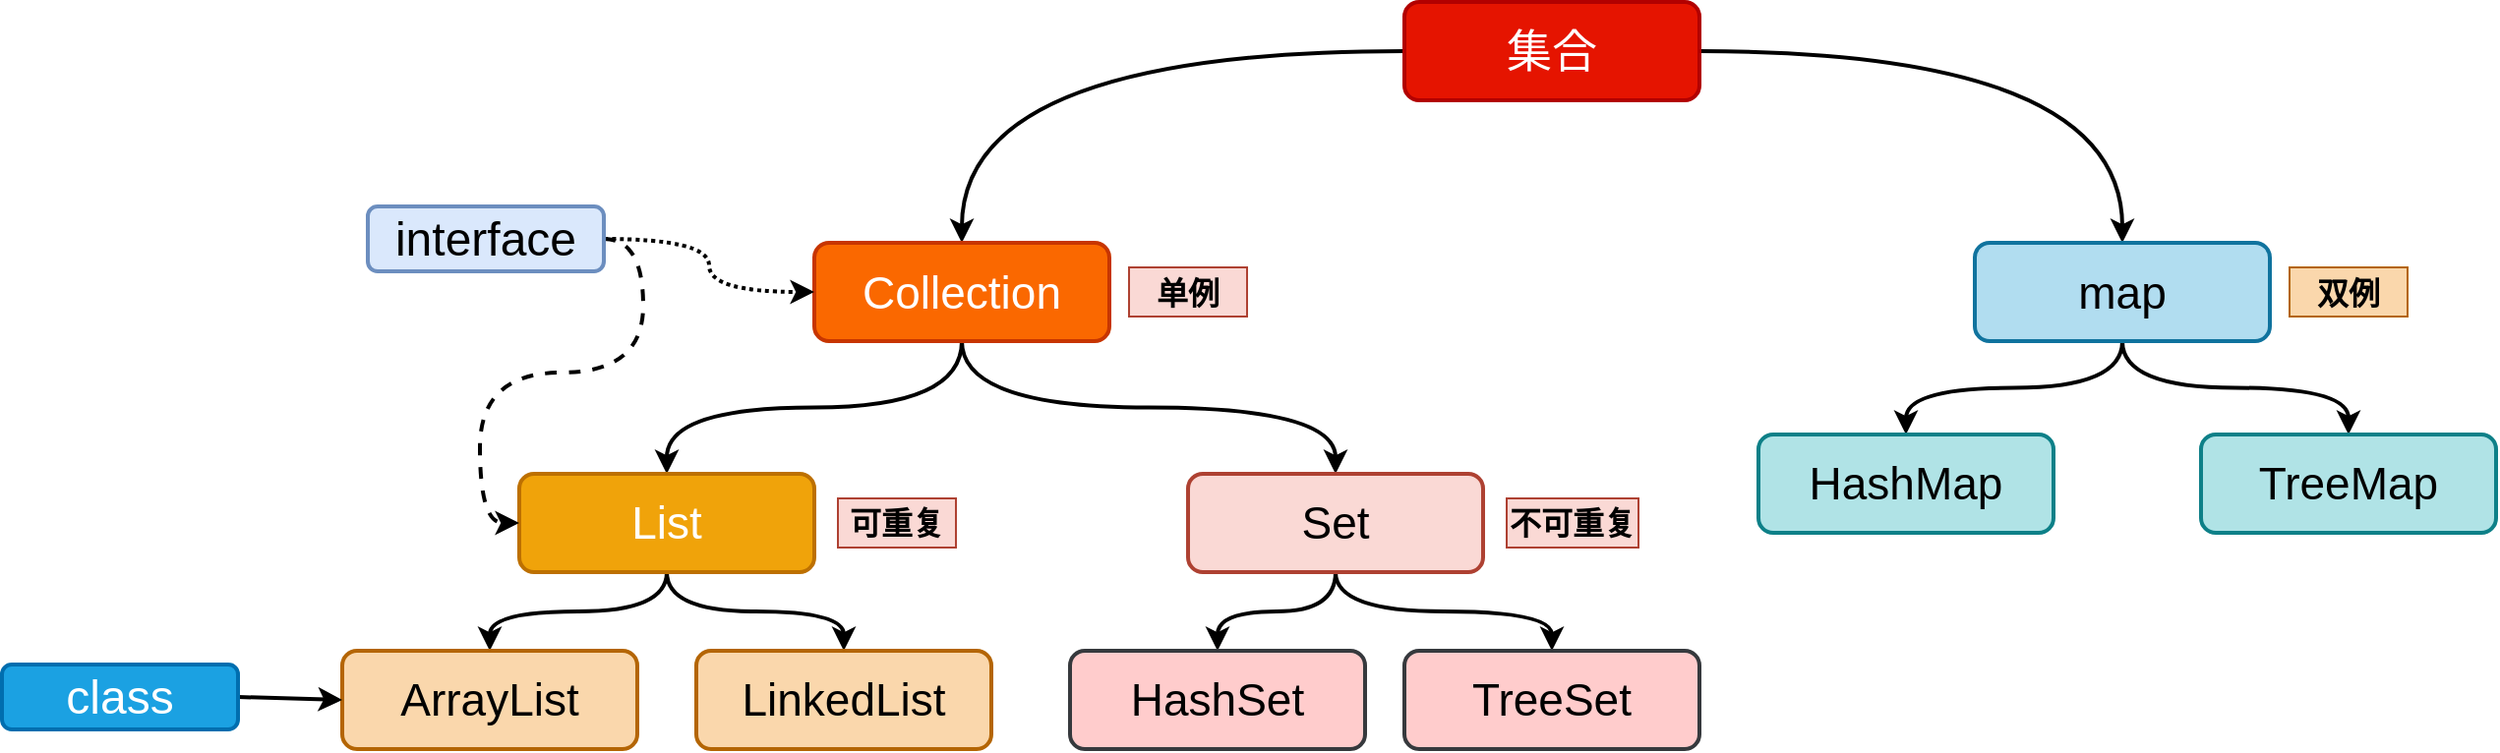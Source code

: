 <mxfile version="13.9.9" type="device"><diagram id="2GGol6xe818DFMdHVkJY" name="第 1 页"><mxGraphModel dx="1718" dy="839" grid="0" gridSize="10" guides="1" tooltips="1" connect="1" arrows="1" fold="1" page="0" pageScale="1" pageWidth="1200" pageHeight="1920" math="0" shadow="0"><root><mxCell id="0"/><mxCell id="1" parent="0"/><mxCell id="Jb2xIHP_T2XXy-NFmXbd-4" style="edgeStyle=orthogonalEdgeStyle;rounded=0;orthogonalLoop=1;jettySize=auto;html=1;exitX=0;exitY=0.5;exitDx=0;exitDy=0;entryX=0.5;entryY=0;entryDx=0;entryDy=0;curved=1;strokeWidth=2;" parent="1" source="Jb2xIHP_T2XXy-NFmXbd-1" target="Jb2xIHP_T2XXy-NFmXbd-2" edge="1"><mxGeometry relative="1" as="geometry"/></mxCell><mxCell id="Jb2xIHP_T2XXy-NFmXbd-5" style="edgeStyle=orthogonalEdgeStyle;rounded=0;orthogonalLoop=1;jettySize=auto;html=1;exitX=1;exitY=0.5;exitDx=0;exitDy=0;entryX=0.5;entryY=0;entryDx=0;entryDy=0;curved=1;strokeWidth=2;" parent="1" source="Jb2xIHP_T2XXy-NFmXbd-1" target="Jb2xIHP_T2XXy-NFmXbd-3" edge="1"><mxGeometry relative="1" as="geometry"/></mxCell><mxCell id="Jb2xIHP_T2XXy-NFmXbd-1" value="&lt;font style=&quot;font-size: 23px&quot;&gt;集合&lt;/font&gt;" style="rounded=1;whiteSpace=wrap;html=1;strokeWidth=2;fillColor=#e51400;strokeColor=#B20000;fontColor=#ffffff;" parent="1" vertex="1"><mxGeometry x="500" y="160" width="150" height="50" as="geometry"/></mxCell><mxCell id="Jb2xIHP_T2XXy-NFmXbd-10" style="edgeStyle=orthogonalEdgeStyle;curved=1;rounded=0;orthogonalLoop=1;jettySize=auto;html=1;exitX=0.5;exitY=1;exitDx=0;exitDy=0;entryX=0.5;entryY=0;entryDx=0;entryDy=0;strokeWidth=2;" parent="1" source="Jb2xIHP_T2XXy-NFmXbd-2" target="Jb2xIHP_T2XXy-NFmXbd-8" edge="1"><mxGeometry relative="1" as="geometry"/></mxCell><mxCell id="Jb2xIHP_T2XXy-NFmXbd-11" style="edgeStyle=orthogonalEdgeStyle;curved=1;rounded=0;orthogonalLoop=1;jettySize=auto;html=1;exitX=0.5;exitY=1;exitDx=0;exitDy=0;entryX=0.5;entryY=0;entryDx=0;entryDy=0;strokeWidth=2;" parent="1" source="Jb2xIHP_T2XXy-NFmXbd-2" target="Jb2xIHP_T2XXy-NFmXbd-9" edge="1"><mxGeometry relative="1" as="geometry"/></mxCell><UserObject label="&lt;font style=&quot;font-size: 23px&quot;&gt;Collection&lt;/font&gt;" link="https://cdcome.oss-cn-chengdu.aliyuncs.com/javaStudy/base/api1/images/javaCollection.pdf" id="Jb2xIHP_T2XXy-NFmXbd-2"><mxCell style="rounded=1;whiteSpace=wrap;html=1;strokeWidth=2;fillColor=#fa6800;strokeColor=#C73500;fontColor=#ffffff;" parent="1" vertex="1"><mxGeometry x="200" y="282.5" width="150" height="50" as="geometry"/></mxCell></UserObject><mxCell id="Jb2xIHP_T2XXy-NFmXbd-23" style="edgeStyle=orthogonalEdgeStyle;curved=1;rounded=0;orthogonalLoop=1;jettySize=auto;html=1;exitX=0.5;exitY=1;exitDx=0;exitDy=0;strokeWidth=2;" parent="1" source="Jb2xIHP_T2XXy-NFmXbd-3" target="Jb2xIHP_T2XXy-NFmXbd-21" edge="1"><mxGeometry relative="1" as="geometry"/></mxCell><mxCell id="Jb2xIHP_T2XXy-NFmXbd-24" style="edgeStyle=orthogonalEdgeStyle;curved=1;rounded=0;orthogonalLoop=1;jettySize=auto;html=1;exitX=0.5;exitY=1;exitDx=0;exitDy=0;entryX=0.5;entryY=0;entryDx=0;entryDy=0;strokeWidth=2;" parent="1" source="Jb2xIHP_T2XXy-NFmXbd-3" target="Jb2xIHP_T2XXy-NFmXbd-22" edge="1"><mxGeometry relative="1" as="geometry"/></mxCell><mxCell id="Jb2xIHP_T2XXy-NFmXbd-3" value="&lt;font style=&quot;font-size: 23px&quot;&gt;map&lt;/font&gt;" style="rounded=1;whiteSpace=wrap;html=1;strokeWidth=2;fillColor=#b1ddf0;strokeColor=#10739e;" parent="1" vertex="1"><mxGeometry x="790" y="282.5" width="150" height="50" as="geometry"/></mxCell><mxCell id="Jb2xIHP_T2XXy-NFmXbd-6" value="&lt;font style=&quot;font-size: 16px&quot;&gt;&lt;b&gt;单例&lt;/b&gt;&lt;/font&gt;" style="text;html=1;strokeColor=#ae4132;fillColor=#fad9d5;align=center;verticalAlign=middle;whiteSpace=wrap;rounded=0;" parent="1" vertex="1"><mxGeometry x="360" y="295" width="60" height="25" as="geometry"/></mxCell><mxCell id="Jb2xIHP_T2XXy-NFmXbd-7" value="&lt;font style=&quot;font-size: 16px&quot;&gt;&lt;b&gt;双例&lt;/b&gt;&lt;/font&gt;" style="text;html=1;strokeColor=#b46504;fillColor=#fad7ac;align=center;verticalAlign=middle;whiteSpace=wrap;rounded=0;" parent="1" vertex="1"><mxGeometry x="950" y="295" width="60" height="25" as="geometry"/></mxCell><mxCell id="Jb2xIHP_T2XXy-NFmXbd-14" style="edgeStyle=orthogonalEdgeStyle;curved=1;rounded=0;orthogonalLoop=1;jettySize=auto;html=1;exitX=0.5;exitY=1;exitDx=0;exitDy=0;entryX=0.5;entryY=0;entryDx=0;entryDy=0;strokeWidth=2;" parent="1" source="Jb2xIHP_T2XXy-NFmXbd-8" target="Jb2xIHP_T2XXy-NFmXbd-12" edge="1"><mxGeometry relative="1" as="geometry"/></mxCell><mxCell id="Jb2xIHP_T2XXy-NFmXbd-15" style="edgeStyle=orthogonalEdgeStyle;curved=1;rounded=0;orthogonalLoop=1;jettySize=auto;html=1;exitX=0.5;exitY=1;exitDx=0;exitDy=0;entryX=0.5;entryY=0;entryDx=0;entryDy=0;strokeWidth=2;" parent="1" source="Jb2xIHP_T2XXy-NFmXbd-8" target="Jb2xIHP_T2XXy-NFmXbd-13" edge="1"><mxGeometry relative="1" as="geometry"/></mxCell><mxCell id="Jb2xIHP_T2XXy-NFmXbd-8" value="&lt;font style=&quot;font-size: 23px&quot;&gt;List&lt;/font&gt;" style="rounded=1;whiteSpace=wrap;html=1;strokeWidth=2;fillColor=#f0a30a;strokeColor=#BD7000;fontColor=#ffffff;" parent="1" vertex="1"><mxGeometry x="50" y="400" width="150" height="50" as="geometry"/></mxCell><mxCell id="Jb2xIHP_T2XXy-NFmXbd-18" style="edgeStyle=orthogonalEdgeStyle;curved=1;rounded=0;orthogonalLoop=1;jettySize=auto;html=1;exitX=0.5;exitY=1;exitDx=0;exitDy=0;entryX=0.5;entryY=0;entryDx=0;entryDy=0;strokeWidth=2;" parent="1" source="Jb2xIHP_T2XXy-NFmXbd-9" target="Jb2xIHP_T2XXy-NFmXbd-16" edge="1"><mxGeometry relative="1" as="geometry"/></mxCell><mxCell id="Jb2xIHP_T2XXy-NFmXbd-19" style="edgeStyle=orthogonalEdgeStyle;curved=1;rounded=0;orthogonalLoop=1;jettySize=auto;html=1;exitX=0.5;exitY=1;exitDx=0;exitDy=0;strokeWidth=2;" parent="1" source="Jb2xIHP_T2XXy-NFmXbd-9" target="Jb2xIHP_T2XXy-NFmXbd-17" edge="1"><mxGeometry relative="1" as="geometry"/></mxCell><mxCell id="Jb2xIHP_T2XXy-NFmXbd-9" value="&lt;font style=&quot;font-size: 23px&quot;&gt;Set&lt;/font&gt;" style="rounded=1;whiteSpace=wrap;html=1;strokeWidth=2;fillColor=#fad9d5;strokeColor=#ae4132;" parent="1" vertex="1"><mxGeometry x="390" y="400" width="150" height="50" as="geometry"/></mxCell><mxCell id="Jb2xIHP_T2XXy-NFmXbd-12" value="&lt;font style=&quot;font-size: 23px&quot;&gt;ArrayList&lt;/font&gt;" style="rounded=1;whiteSpace=wrap;html=1;strokeWidth=2;fillColor=#fad7ac;strokeColor=#b46504;" parent="1" vertex="1"><mxGeometry x="-40" y="490" width="150" height="50" as="geometry"/></mxCell><mxCell id="Jb2xIHP_T2XXy-NFmXbd-13" value="&lt;font style=&quot;font-size: 23px&quot;&gt;LinkedList&lt;/font&gt;" style="rounded=1;whiteSpace=wrap;html=1;strokeWidth=2;fillColor=#fad7ac;strokeColor=#b46504;" parent="1" vertex="1"><mxGeometry x="140" y="490" width="150" height="50" as="geometry"/></mxCell><mxCell id="Jb2xIHP_T2XXy-NFmXbd-16" value="&lt;font style=&quot;font-size: 23px&quot;&gt;HashSet&lt;/font&gt;" style="rounded=1;whiteSpace=wrap;html=1;strokeWidth=2;fillColor=#ffcccc;strokeColor=#36393d;" parent="1" vertex="1"><mxGeometry x="330" y="490" width="150" height="50" as="geometry"/></mxCell><mxCell id="Jb2xIHP_T2XXy-NFmXbd-17" value="&lt;font style=&quot;font-size: 23px&quot;&gt;TreeSet&lt;/font&gt;" style="rounded=1;whiteSpace=wrap;html=1;strokeWidth=2;fillColor=#ffcccc;strokeColor=#36393d;" parent="1" vertex="1"><mxGeometry x="500" y="490" width="150" height="50" as="geometry"/></mxCell><mxCell id="Jb2xIHP_T2XXy-NFmXbd-21" value="&lt;span style=&quot;font-size: 23px&quot;&gt;HashMap&lt;/span&gt;" style="rounded=1;whiteSpace=wrap;html=1;strokeWidth=2;fillColor=#b0e3e6;strokeColor=#0e8088;" parent="1" vertex="1"><mxGeometry x="680" y="380" width="150" height="50" as="geometry"/></mxCell><mxCell id="Jb2xIHP_T2XXy-NFmXbd-22" value="&lt;font style=&quot;font-size: 23px&quot;&gt;TreeMap&lt;/font&gt;" style="rounded=1;whiteSpace=wrap;html=1;strokeWidth=2;fillColor=#b0e3e6;strokeColor=#0e8088;" parent="1" vertex="1"><mxGeometry x="905" y="380" width="150" height="50" as="geometry"/></mxCell><mxCell id="Jb2xIHP_T2XXy-NFmXbd-25" value="&lt;font style=&quot;font-size: 16px&quot;&gt;&lt;b&gt;可重复&lt;/b&gt;&lt;/font&gt;" style="text;html=1;strokeColor=#ae4132;fillColor=#fad9d5;align=center;verticalAlign=middle;whiteSpace=wrap;rounded=0;" parent="1" vertex="1"><mxGeometry x="212" y="412.5" width="60" height="25" as="geometry"/></mxCell><mxCell id="Jb2xIHP_T2XXy-NFmXbd-26" value="&lt;font style=&quot;font-size: 16px&quot;&gt;&lt;b&gt;不可重复&lt;/b&gt;&lt;/font&gt;" style="text;html=1;strokeColor=#ae4132;fillColor=#fad9d5;align=center;verticalAlign=middle;whiteSpace=wrap;rounded=0;" parent="1" vertex="1"><mxGeometry x="552" y="412.5" width="67" height="25" as="geometry"/></mxCell><mxCell id="Jb2xIHP_T2XXy-NFmXbd-28" style="edgeStyle=orthogonalEdgeStyle;curved=1;rounded=0;orthogonalLoop=1;jettySize=auto;html=1;exitX=1;exitY=0.5;exitDx=0;exitDy=0;entryX=0;entryY=0.5;entryDx=0;entryDy=0;strokeWidth=2;dashed=1;dashPattern=1 1;" parent="1" source="Jb2xIHP_T2XXy-NFmXbd-27" target="Jb2xIHP_T2XXy-NFmXbd-2" edge="1"><mxGeometry relative="1" as="geometry"/></mxCell><mxCell id="Jb2xIHP_T2XXy-NFmXbd-29" style="edgeStyle=orthogonalEdgeStyle;curved=1;rounded=0;orthogonalLoop=1;jettySize=auto;html=1;exitX=1;exitY=0.5;exitDx=0;exitDy=0;entryX=0;entryY=0.5;entryDx=0;entryDy=0;strokeWidth=2;dashed=1;" parent="1" source="Jb2xIHP_T2XXy-NFmXbd-27" target="Jb2xIHP_T2XXy-NFmXbd-8" edge="1"><mxGeometry relative="1" as="geometry"/></mxCell><mxCell id="Jb2xIHP_T2XXy-NFmXbd-27" value="&lt;font style=&quot;font-size: 24px&quot;&gt;interface&lt;/font&gt;" style="rounded=1;whiteSpace=wrap;html=1;strokeWidth=2;fillColor=#dae8fc;strokeColor=#6c8ebf;" parent="1" vertex="1"><mxGeometry x="-27" y="264" width="120" height="33" as="geometry"/></mxCell><mxCell id="Jb2xIHP_T2XXy-NFmXbd-32" style="rounded=0;orthogonalLoop=1;jettySize=auto;html=1;exitX=1;exitY=0.5;exitDx=0;exitDy=0;entryX=0;entryY=0.5;entryDx=0;entryDy=0;strokeWidth=2;" parent="1" source="Jb2xIHP_T2XXy-NFmXbd-30" target="Jb2xIHP_T2XXy-NFmXbd-12" edge="1"><mxGeometry relative="1" as="geometry"/></mxCell><mxCell id="Jb2xIHP_T2XXy-NFmXbd-30" value="&lt;font style=&quot;font-size: 24px&quot;&gt;class&lt;/font&gt;" style="rounded=1;whiteSpace=wrap;html=1;strokeWidth=2;fillColor=#1ba1e2;strokeColor=#006EAF;fontColor=#ffffff;" parent="1" vertex="1"><mxGeometry x="-213" y="497" width="120" height="33" as="geometry"/></mxCell></root></mxGraphModel></diagram></mxfile>